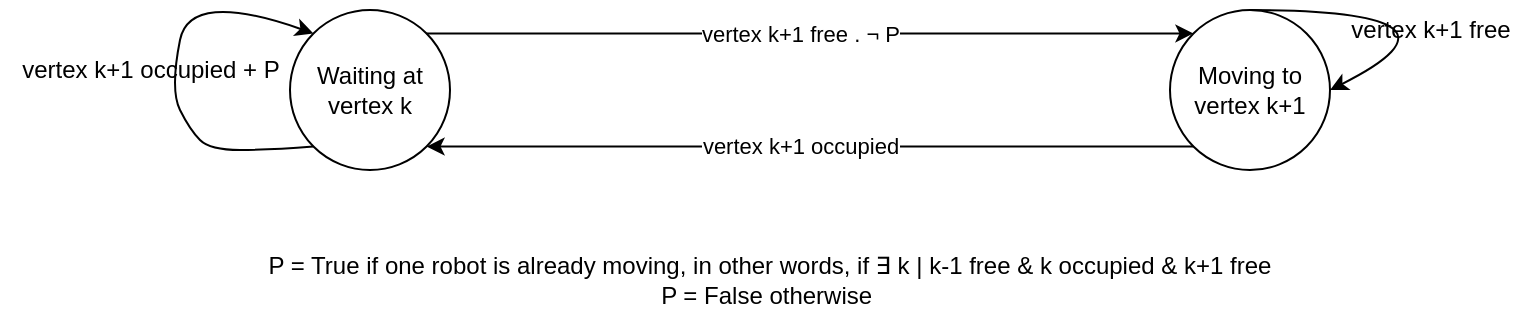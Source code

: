 <mxfile>
    <diagram id="XrMe6Lwlt_jfV4fgDarZ" name="Page-1">
        <mxGraphModel dx="988" dy="971" grid="1" gridSize="10" guides="1" tooltips="1" connect="1" arrows="1" fold="1" page="1" pageScale="1" pageWidth="850" pageHeight="1100" math="0" shadow="0">
            <root>
                <mxCell id="0"/>
                <mxCell id="1" parent="0"/>
                <mxCell id="2" value="Waiting at vertex k" style="ellipse;whiteSpace=wrap;html=1;aspect=fixed;" parent="1" vertex="1">
                    <mxGeometry x="185" y="40" width="80" height="80" as="geometry"/>
                </mxCell>
                <mxCell id="3" value="Moving to vertex k+1" style="ellipse;whiteSpace=wrap;html=1;aspect=fixed;" parent="1" vertex="1">
                    <mxGeometry x="625" y="40" width="80" height="80" as="geometry"/>
                </mxCell>
                <mxCell id="5" value="" style="curved=1;endArrow=classic;html=1;exitX=0;exitY=1;exitDx=0;exitDy=0;entryX=0;entryY=0;entryDx=0;entryDy=0;" parent="1" source="2" target="2" edge="1">
                    <mxGeometry width="50" height="50" relative="1" as="geometry">
                        <mxPoint x="115" y="105" as="sourcePoint"/>
                        <mxPoint x="165" y="55" as="targetPoint"/>
                        <Array as="points">
                            <mxPoint x="175" y="110"/>
                            <mxPoint x="145" y="110"/>
                            <mxPoint x="135" y="100"/>
                            <mxPoint x="125" y="80"/>
                            <mxPoint x="135" y="30"/>
                        </Array>
                    </mxGeometry>
                </mxCell>
                <mxCell id="6" value="" style="endArrow=classic;html=1;curved=1;exitX=1;exitY=0;exitDx=0;exitDy=0;entryX=0;entryY=0;entryDx=0;entryDy=0;" parent="1" source="2" target="3" edge="1">
                    <mxGeometry width="50" height="50" relative="1" as="geometry">
                        <mxPoint x="505" y="120" as="sourcePoint"/>
                        <mxPoint x="555" y="70" as="targetPoint"/>
                    </mxGeometry>
                </mxCell>
                <mxCell id="7" value="vertex k+1 free&amp;nbsp;.&amp;nbsp;¬ P" style="edgeLabel;html=1;align=center;verticalAlign=middle;resizable=0;points=[];" parent="6" vertex="1" connectable="0">
                    <mxGeometry x="-0.428" y="-2" relative="1" as="geometry">
                        <mxPoint x="77" y="-2" as="offset"/>
                    </mxGeometry>
                </mxCell>
                <mxCell id="8" value="" style="endArrow=classic;html=1;curved=1;exitX=0.5;exitY=0;exitDx=0;exitDy=0;entryX=1;entryY=0.5;entryDx=0;entryDy=0;" parent="1" source="3" target="3" edge="1">
                    <mxGeometry width="50" height="50" relative="1" as="geometry">
                        <mxPoint x="505" y="120" as="sourcePoint"/>
                        <mxPoint x="555" y="70" as="targetPoint"/>
                        <Array as="points">
                            <mxPoint x="785" y="40"/>
                        </Array>
                    </mxGeometry>
                </mxCell>
                <mxCell id="9" value="vertex k+1 free" style="text;html=1;align=center;verticalAlign=middle;resizable=0;points=[];autosize=1;strokeColor=none;fillColor=none;" parent="1" vertex="1">
                    <mxGeometry x="705" y="35" width="100" height="30" as="geometry"/>
                </mxCell>
                <mxCell id="11" value="vertex k+1 occupied + P" style="text;html=1;align=center;verticalAlign=middle;resizable=0;points=[];autosize=1;strokeColor=none;fillColor=none;" parent="1" vertex="1">
                    <mxGeometry x="40" y="55" width="150" height="30" as="geometry"/>
                </mxCell>
                <mxCell id="12" value="" style="endArrow=classic;html=1;curved=1;exitX=0;exitY=1;exitDx=0;exitDy=0;entryX=1;entryY=1;entryDx=0;entryDy=0;" parent="1" source="3" target="2" edge="1">
                    <mxGeometry width="50" height="50" relative="1" as="geometry">
                        <mxPoint x="400" y="120" as="sourcePoint"/>
                        <mxPoint x="450" y="70" as="targetPoint"/>
                    </mxGeometry>
                </mxCell>
                <mxCell id="13" value="vertex k+1 occupied" style="edgeLabel;html=1;align=center;verticalAlign=middle;resizable=0;points=[];" parent="12" vertex="1" connectable="0">
                    <mxGeometry x="0.162" y="-1" relative="1" as="geometry">
                        <mxPoint x="26" as="offset"/>
                    </mxGeometry>
                </mxCell>
                <mxCell id="8Jl6xQLb49wclwULKZFZ-13" value="P = True if one robot is already moving, in other words, if&amp;nbsp;∃ k | k-1 free &amp;amp; k occupied &amp;amp; k+1 free&lt;br&gt;P = False otherwise&amp;nbsp;" style="text;html=1;strokeColor=none;fillColor=none;align=center;verticalAlign=middle;whiteSpace=wrap;rounded=0;" parent="1" vertex="1">
                    <mxGeometry x="105" y="160" width="640" height="30" as="geometry"/>
                </mxCell>
            </root>
        </mxGraphModel>
    </diagram>
</mxfile>